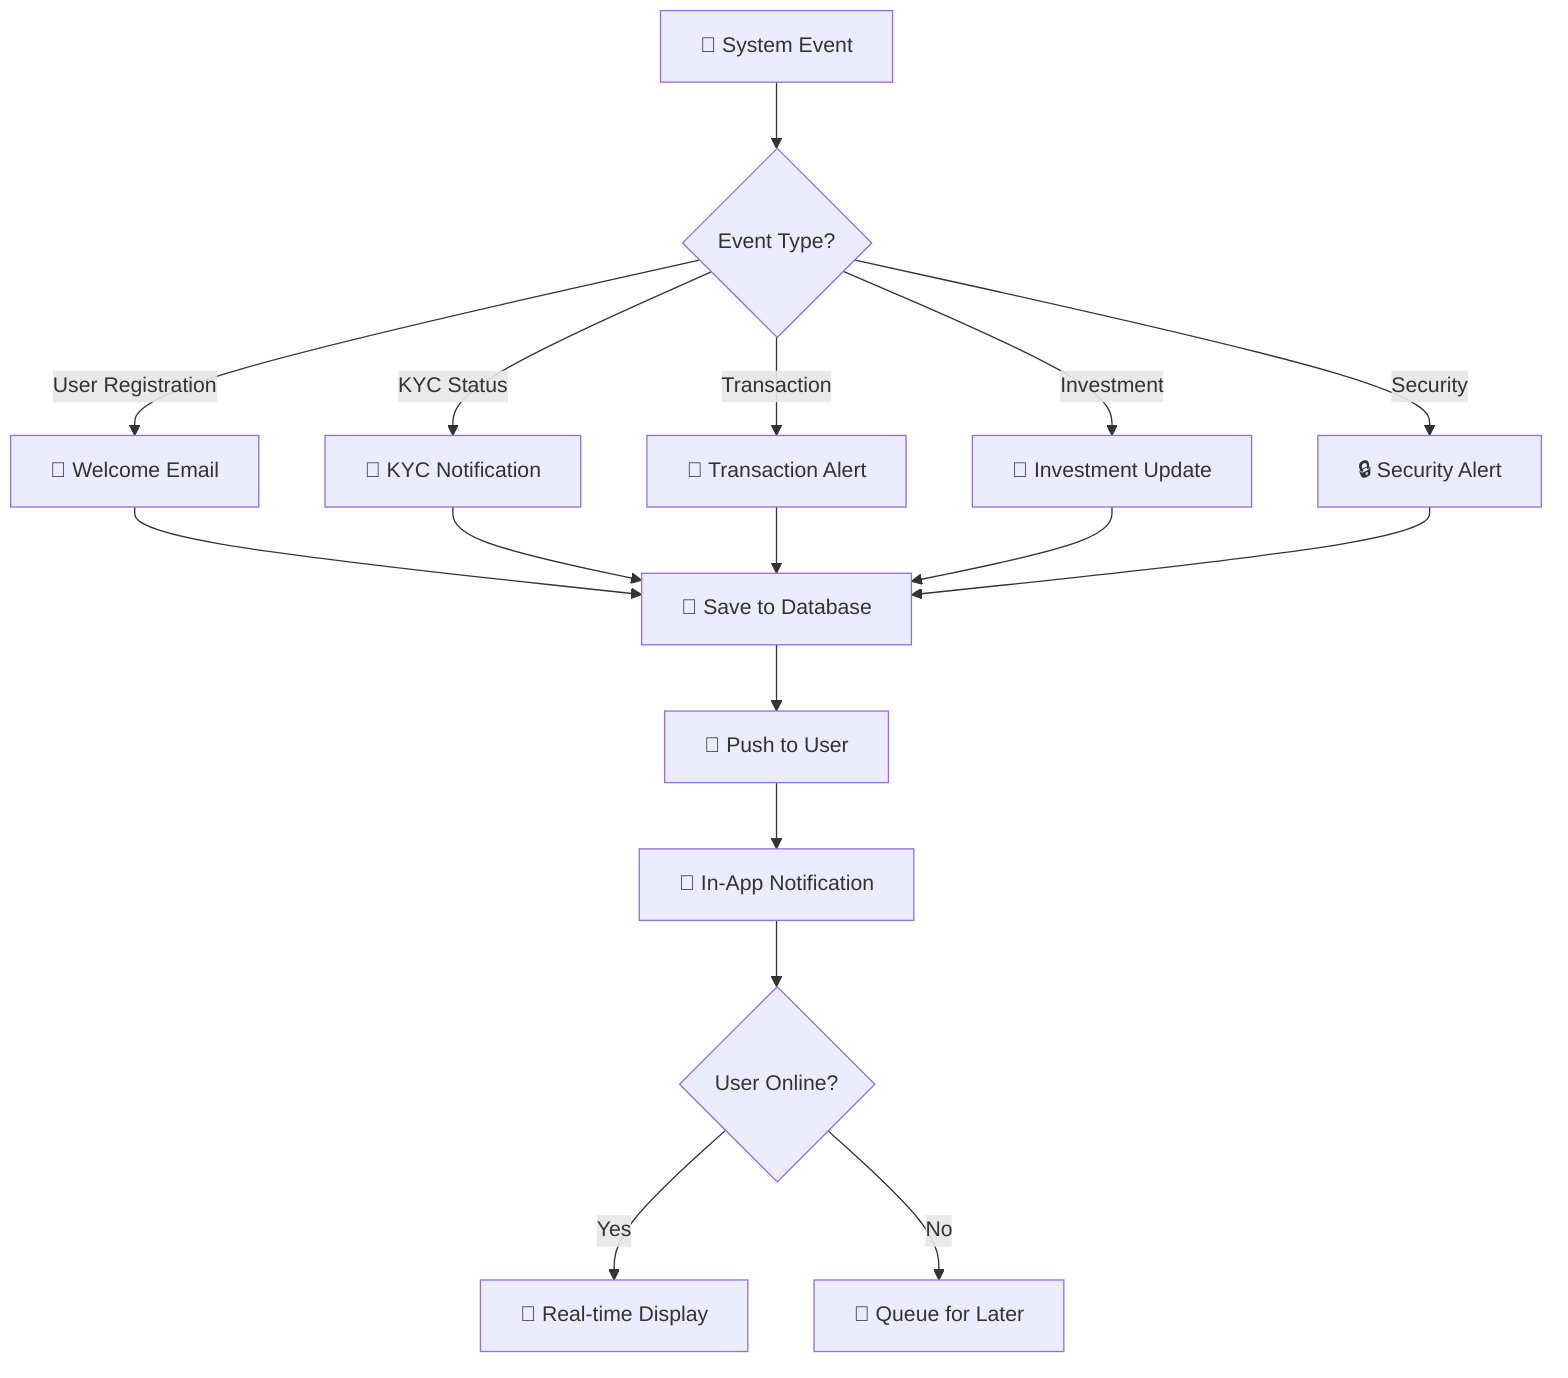 flowchart TD
    A[🎯 System Event] --> B{Event Type?}
    B -->|User Registration| C[📧 Welcome Email]
    B -->|KYC Status| D[📧 KYC Notification]
    B -->|Transaction| E[📧 Transaction Alert]
    B -->|Investment| F[📧 Investment Update]
    B -->|Security| G[🔒 Security Alert]
    
    C --> H[💾 Save to Database]
    D --> H
    E --> H
    F --> H
    G --> H
    
    H --> I[📱 Push to User]
    I --> J[🔔 In-App Notification]
    J --> K{User Online?}
    K -->|Yes| L[📲 Real-time Display]
    K -->|No| M[💾 Queue for Later]